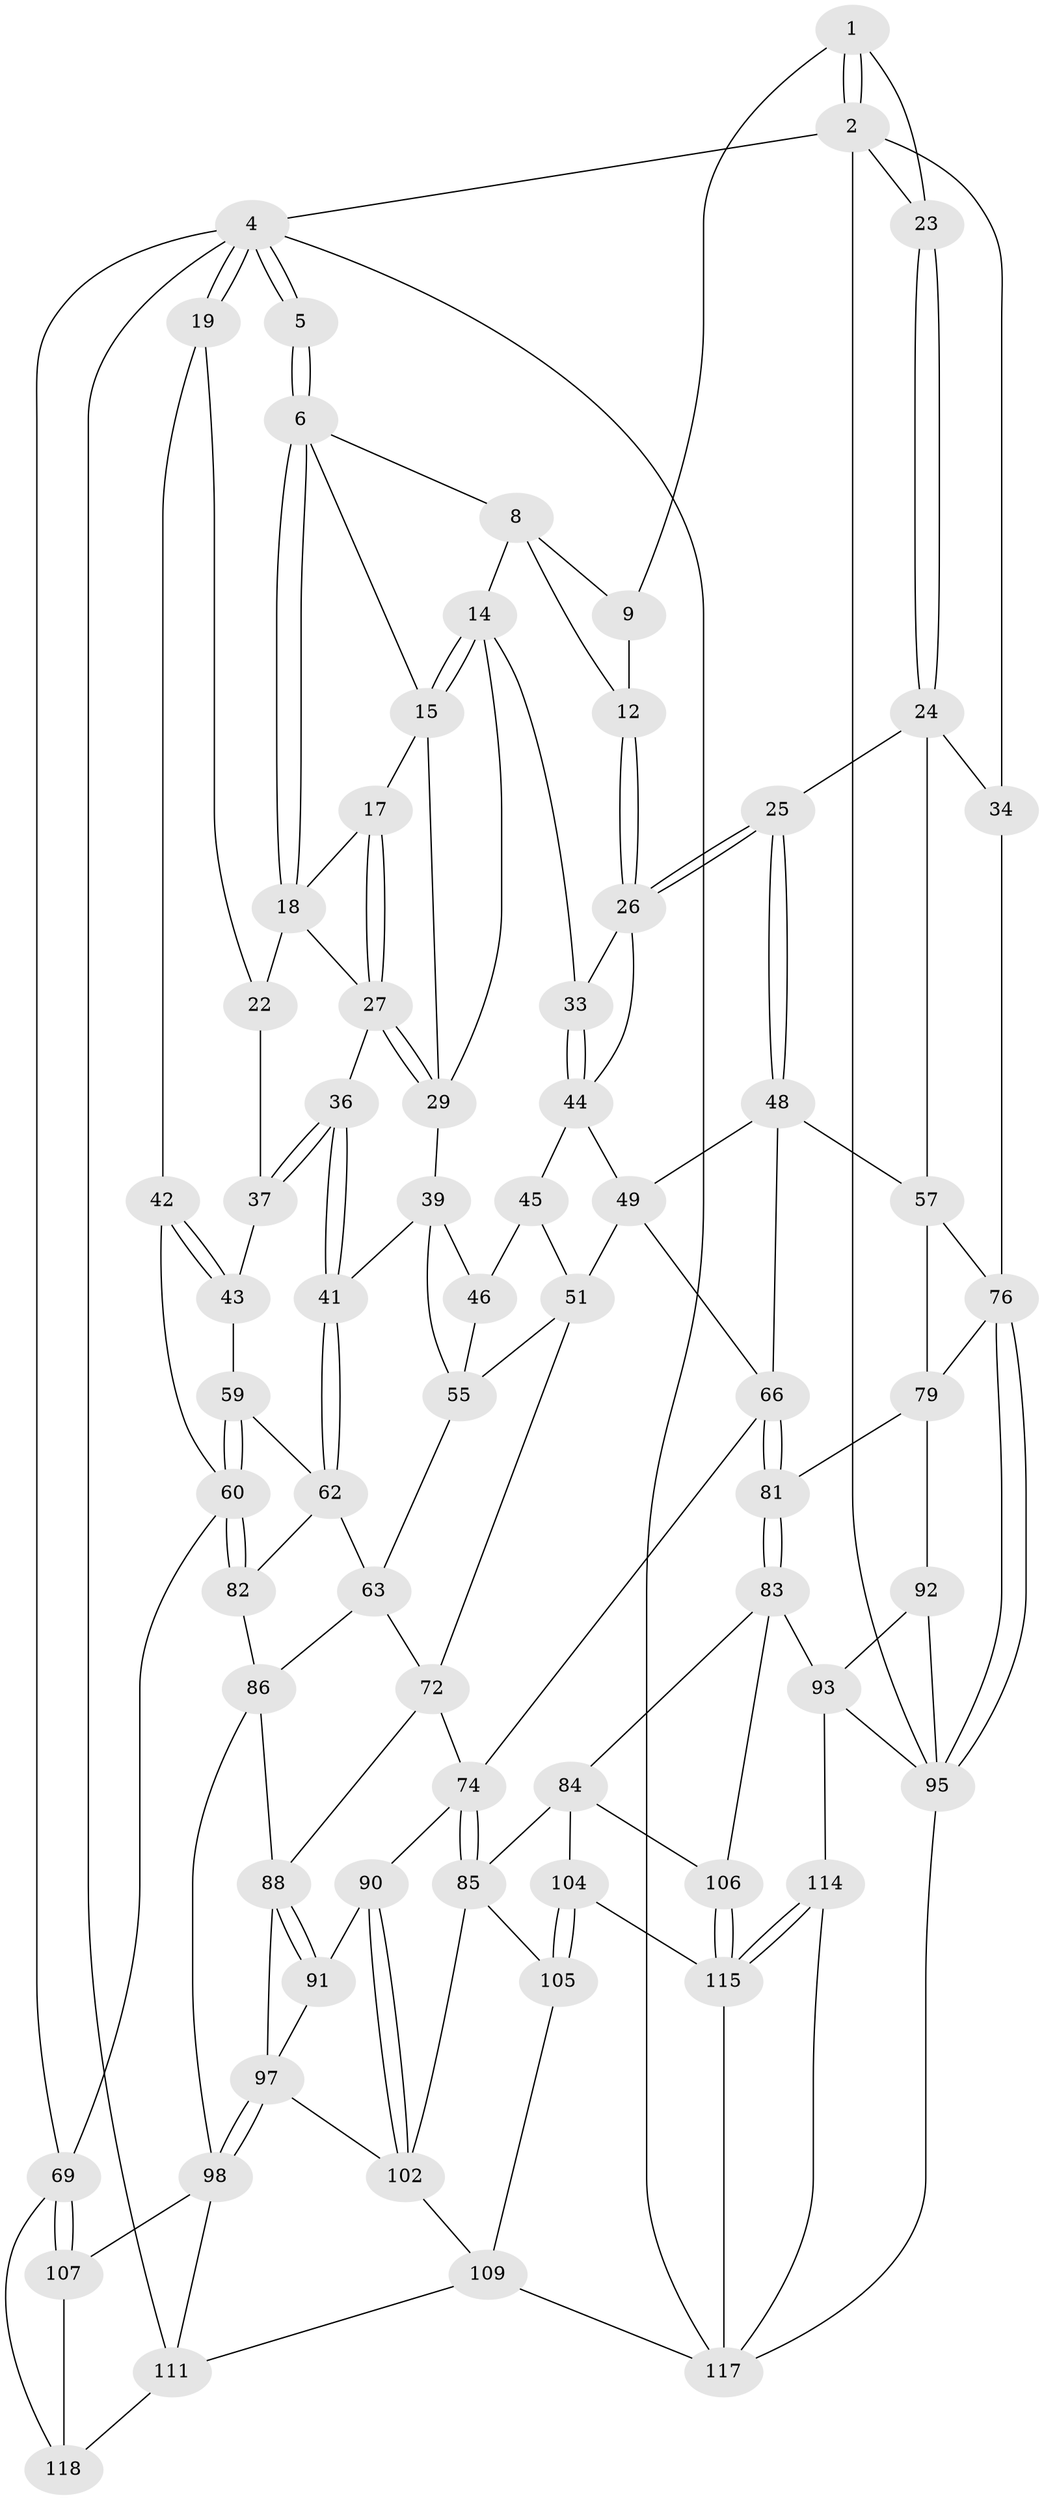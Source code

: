 // original degree distribution, {3: 0.025210084033613446, 5: 0.5630252100840336, 6: 0.20168067226890757, 4: 0.21008403361344538}
// Generated by graph-tools (version 1.1) at 2025/11/02/27/25 16:11:59]
// undirected, 71 vertices, 159 edges
graph export_dot {
graph [start="1"]
  node [color=gray90,style=filled];
  1 [pos="+0.7598516805181346+0",super="+10"];
  2 [pos="+1+0",super="+3"];
  4 [pos="+0+0",super="+71"];
  5 [pos="+0.23816041308312044+0"];
  6 [pos="+0.2485701506388891+0",super="+7"];
  8 [pos="+0.6152137251680679+0",super="+13"];
  9 [pos="+0.6947734150149021+0",super="+11"];
  12 [pos="+0.6611956384020845+0.1180247799818855"];
  14 [pos="+0.4744143169368028+0.14850803418523792",super="+30"];
  15 [pos="+0.3626266839085035+0",super="+16"];
  17 [pos="+0.26795487013241814+0.07829971485058193"];
  18 [pos="+0.23490365282556808+0.02078015463302904",super="+21"];
  19 [pos="+0+0.03493395981327791",super="+20"];
  22 [pos="+0.09164494606986273+0.16680618791864155"];
  23 [pos="+0.858867430780156+0.12855186100375654"];
  24 [pos="+0.8590118723705397+0.21558482149688984",super="+35"];
  25 [pos="+0.8006586535843278+0.2558319810876726"];
  26 [pos="+0.6495431687818941+0.19877737163451675",super="+32"];
  27 [pos="+0.27103185697416854+0.16939970139516694",super="+28"];
  29 [pos="+0.39185489647077065+0.1740292249673315",super="+31"];
  33 [pos="+0.5056951815596282+0.17977873071449815"];
  34 [pos="+1+0.24996917261431773"];
  36 [pos="+0.19748377369398437+0.2864258246318352"];
  37 [pos="+0.18246408178695905+0.28198134010345943",super="+38"];
  39 [pos="+0.36100045998900326+0.2931963271191021",super="+40"];
  41 [pos="+0.21855366161928572+0.3060236968697572"];
  42 [pos="+0+0.12696502968051854"];
  43 [pos="+0+0.15881354075420145",super="+53"];
  44 [pos="+0.4536319375455882+0.339140533650646",super="+47"];
  45 [pos="+0.451451192560036+0.34040880521515904",super="+52"];
  46 [pos="+0.3972106216277508+0.33259003626364186",super="+54"];
  48 [pos="+0.7993183733378298+0.3210694691818243",super="+58"];
  49 [pos="+0.59022206595518+0.40521289175262215",super="+50"];
  51 [pos="+0.5321600561875476+0.45056417447066593",super="+68"];
  55 [pos="+0.3687957116143929+0.45581527265775557",super="+56"];
  57 [pos="+0.8740310252723604+0.46042410070832435",super="+78"];
  59 [pos="+0.07175514592061279+0.3692381925630786"];
  60 [pos="+0+0.5522886825944859",super="+61"];
  62 [pos="+0.1868751759754455+0.49513566049426844",super="+65"];
  63 [pos="+0.26327282949251063+0.5396250852183755",super="+64"];
  66 [pos="+0.7937721469264198+0.46955389772158324",super="+67"];
  69 [pos="+0+0.9804185965927145",super="+70"];
  72 [pos="+0.4564356501585828+0.5715511234830519",super="+73"];
  74 [pos="+0.6238218769470755+0.6482615924254346",super="+75"];
  76 [pos="+1+0.6905985272628148",super="+77"];
  79 [pos="+0.8744694289797847+0.645824558886412",super="+80"];
  81 [pos="+0.7873183953104743+0.6567802108709763"];
  82 [pos="+0+0.5584836515933669"];
  83 [pos="+0.6924242070794954+0.6825978683369706",super="+94"];
  84 [pos="+0.656871951651702+0.6806287540440087",super="+103"];
  85 [pos="+0.6351860246095467+0.6680470714028331",super="+101"];
  86 [pos="+0.12572258785402882+0.6702421178761888",super="+87"];
  88 [pos="+0.2945452068376959+0.6472520002600575",super="+89"];
  90 [pos="+0.4070116041693337+0.7271389529676214"];
  91 [pos="+0.31879439635353635+0.6956517899151119"];
  92 [pos="+0.8580282655984581+0.790596915212695"];
  93 [pos="+0.8297228572159155+0.8258706187437177",super="+113"];
  95 [pos="+1+0.7002078730477107",super="+96"];
  97 [pos="+0.20017733795084605+0.8363448158294028",super="+100"];
  98 [pos="+0.19073671268519982+0.8564168431143793",super="+99"];
  102 [pos="+0.4096303535793976+0.7327923381880941",super="+108"];
  104 [pos="+0.5435682308957993+0.900915470092854"];
  105 [pos="+0.5165017890060009+0.8370949521323713"];
  106 [pos="+0.7338726477558847+0.868712997866036"];
  107 [pos="+0+0.8540985075817198"];
  109 [pos="+0.37851888685095825+0.8619356485981248",super="+110"];
  111 [pos="+0.3075442055231275+1",super="+112"];
  114 [pos="+0.8739066896018435+1"];
  115 [pos="+0.7333761074131308+0.9099484396405136",super="+116"];
  117 [pos="+0.4821254022989591+1",super="+119"];
  118 [pos="+0.17071212347281575+0.8679650798738623"];
  1 -- 2;
  1 -- 2;
  1 -- 23;
  1 -- 9;
  2 -- 23;
  2 -- 34;
  2 -- 4;
  2 -- 95;
  4 -- 5;
  4 -- 5;
  4 -- 19;
  4 -- 19;
  4 -- 111;
  4 -- 69;
  4 -- 117;
  5 -- 6;
  5 -- 6;
  6 -- 18;
  6 -- 18;
  6 -- 8;
  6 -- 15;
  8 -- 9;
  8 -- 12;
  8 -- 14;
  9 -- 12;
  12 -- 26;
  12 -- 26;
  14 -- 15;
  14 -- 15;
  14 -- 33;
  14 -- 29;
  15 -- 17;
  15 -- 29;
  17 -- 18;
  17 -- 27;
  17 -- 27;
  18 -- 27;
  18 -- 22;
  19 -- 42;
  19 -- 22;
  22 -- 37;
  23 -- 24;
  23 -- 24;
  24 -- 25;
  24 -- 57;
  24 -- 34;
  25 -- 26;
  25 -- 26;
  25 -- 48;
  25 -- 48;
  26 -- 33;
  26 -- 44;
  27 -- 29;
  27 -- 29;
  27 -- 36;
  29 -- 39;
  33 -- 44;
  33 -- 44;
  34 -- 76;
  36 -- 37;
  36 -- 37;
  36 -- 41;
  36 -- 41;
  37 -- 43 [weight=2];
  39 -- 46;
  39 -- 41;
  39 -- 55;
  41 -- 62;
  41 -- 62;
  42 -- 43;
  42 -- 43;
  42 -- 60;
  43 -- 59;
  44 -- 45;
  44 -- 49;
  45 -- 46 [weight=2];
  45 -- 51;
  46 -- 55;
  48 -- 49;
  48 -- 57;
  48 -- 66;
  49 -- 66;
  49 -- 51;
  51 -- 72;
  51 -- 55;
  55 -- 63;
  57 -- 76;
  57 -- 79;
  59 -- 60;
  59 -- 60;
  59 -- 62;
  60 -- 82;
  60 -- 82;
  60 -- 69;
  62 -- 82;
  62 -- 63;
  63 -- 72;
  63 -- 86;
  66 -- 81;
  66 -- 81;
  66 -- 74;
  69 -- 107;
  69 -- 107;
  69 -- 118;
  72 -- 74;
  72 -- 88;
  74 -- 85;
  74 -- 85;
  74 -- 90;
  76 -- 95;
  76 -- 95;
  76 -- 79;
  79 -- 81;
  79 -- 92;
  81 -- 83;
  81 -- 83;
  82 -- 86;
  83 -- 84;
  83 -- 106;
  83 -- 93;
  84 -- 85;
  84 -- 104;
  84 -- 106;
  85 -- 105;
  85 -- 102;
  86 -- 88;
  86 -- 98;
  88 -- 91;
  88 -- 91;
  88 -- 97;
  90 -- 91;
  90 -- 102;
  90 -- 102;
  91 -- 97;
  92 -- 93;
  92 -- 95;
  93 -- 114;
  93 -- 95;
  95 -- 117;
  97 -- 98;
  97 -- 98;
  97 -- 102;
  98 -- 111;
  98 -- 107;
  102 -- 109;
  104 -- 105;
  104 -- 105;
  104 -- 115;
  105 -- 109;
  106 -- 115;
  106 -- 115;
  107 -- 118;
  109 -- 117;
  109 -- 111;
  111 -- 118;
  114 -- 115;
  114 -- 115;
  114 -- 117;
  115 -- 117;
}
